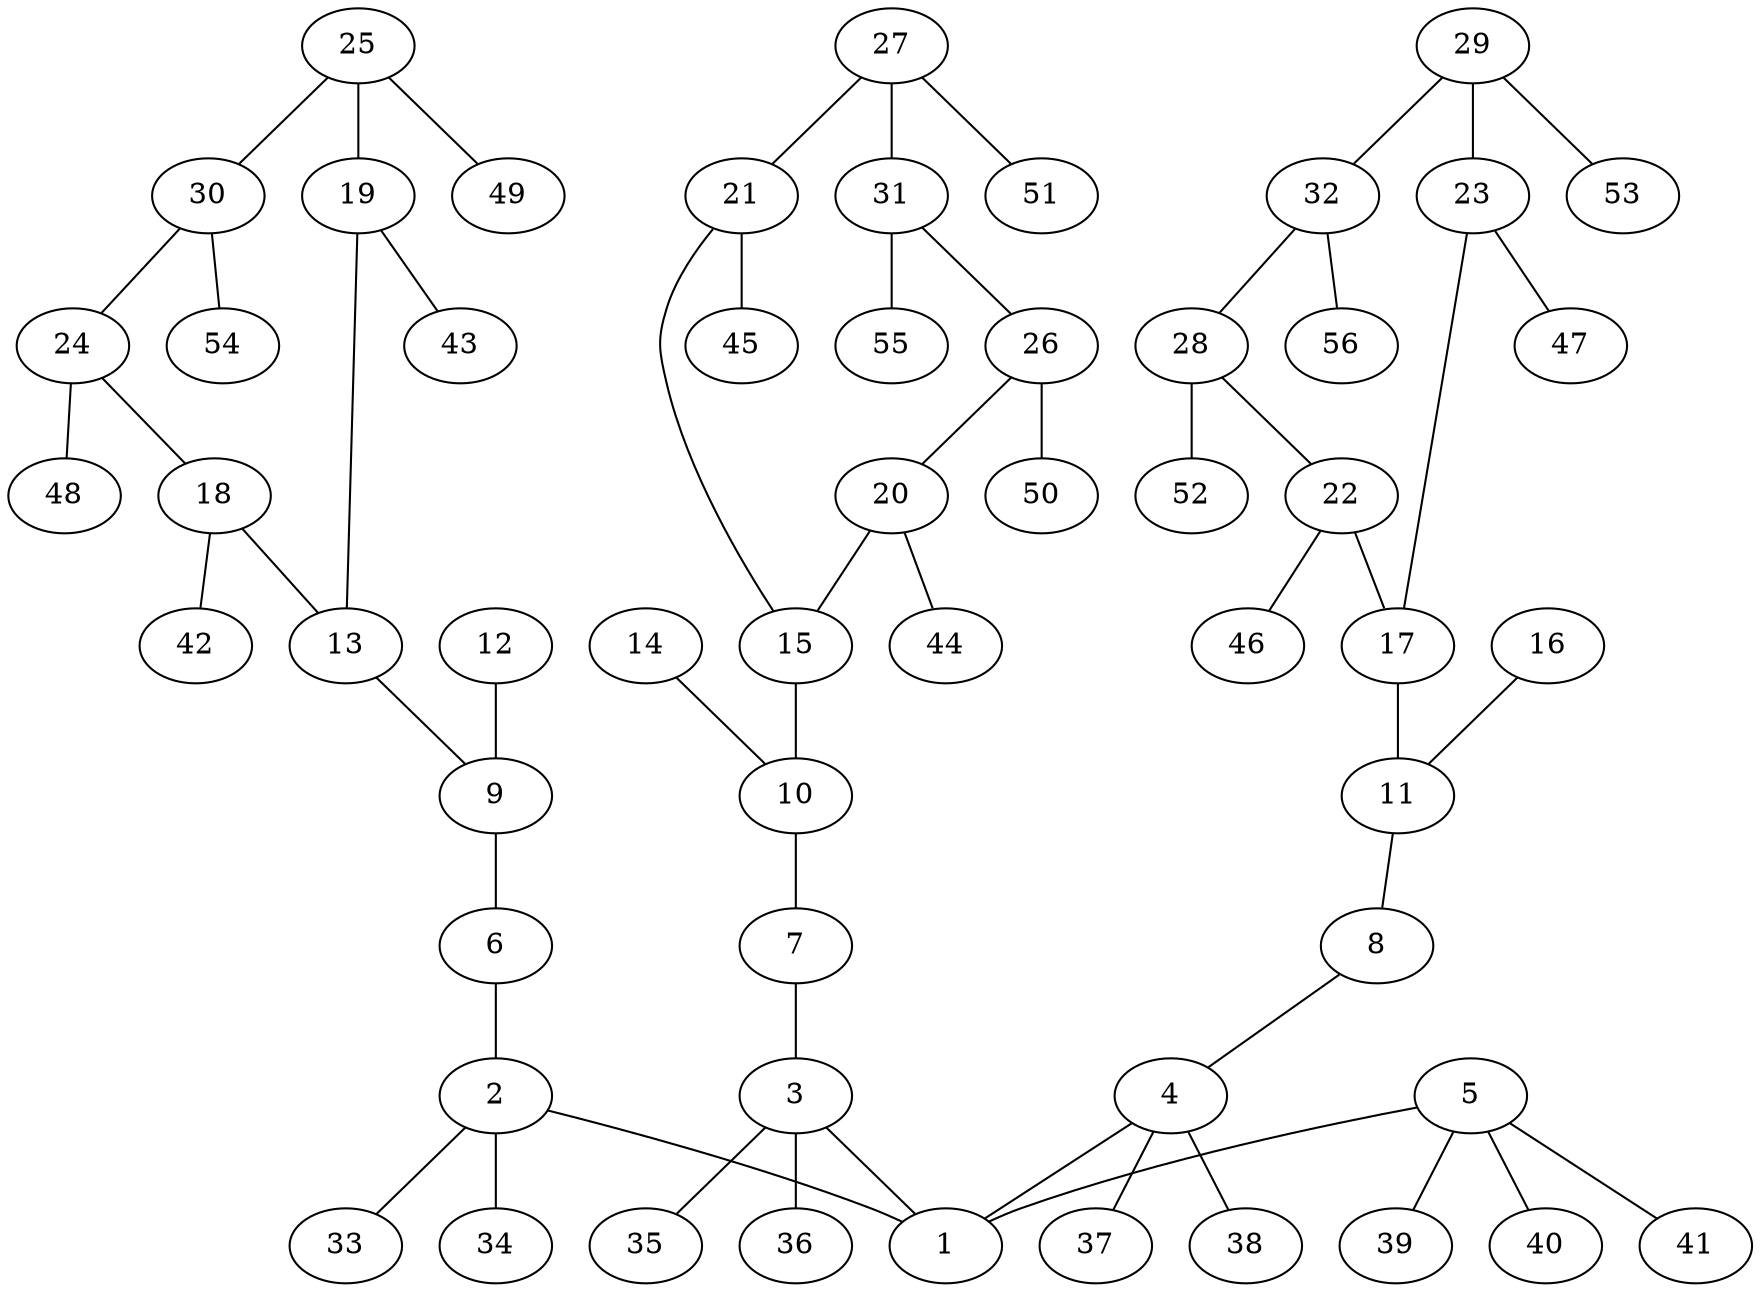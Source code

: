 graph molecule_1004 {
	1	 [chem=C];
	2	 [chem=C];
	2 -- 1	 [valence=1];
	33	 [chem=H];
	2 -- 33	 [valence=1];
	34	 [chem=H];
	2 -- 34	 [valence=1];
	3	 [chem=C];
	3 -- 1	 [valence=1];
	35	 [chem=H];
	3 -- 35	 [valence=1];
	36	 [chem=H];
	3 -- 36	 [valence=1];
	4	 [chem=C];
	4 -- 1	 [valence=1];
	37	 [chem=H];
	4 -- 37	 [valence=1];
	38	 [chem=H];
	4 -- 38	 [valence=1];
	5	 [chem=C];
	5 -- 1	 [valence=1];
	39	 [chem=H];
	5 -- 39	 [valence=1];
	40	 [chem=H];
	5 -- 40	 [valence=1];
	41	 [chem=H];
	5 -- 41	 [valence=1];
	6	 [chem=O];
	6 -- 2	 [valence=1];
	7	 [chem=O];
	7 -- 3	 [valence=1];
	8	 [chem=O];
	8 -- 4	 [valence=1];
	9	 [chem=C];
	9 -- 6	 [valence=1];
	10	 [chem=C];
	10 -- 7	 [valence=1];
	11	 [chem=C];
	11 -- 8	 [valence=1];
	12	 [chem=O];
	12 -- 9	 [valence=2];
	13	 [chem=C];
	13 -- 9	 [valence=1];
	14	 [chem=O];
	14 -- 10	 [valence=2];
	15	 [chem=C];
	15 -- 10	 [valence=1];
	16	 [chem=O];
	16 -- 11	 [valence=2];
	17	 [chem=C];
	17 -- 11	 [valence=1];
	18	 [chem=C];
	18 -- 13	 [valence=2];
	42	 [chem=H];
	18 -- 42	 [valence=1];
	19	 [chem=C];
	19 -- 13	 [valence=1];
	43	 [chem=H];
	19 -- 43	 [valence=1];
	20	 [chem=C];
	20 -- 15	 [valence=2];
	44	 [chem=H];
	20 -- 44	 [valence=1];
	21	 [chem=C];
	21 -- 15	 [valence=1];
	45	 [chem=H];
	21 -- 45	 [valence=1];
	22	 [chem=C];
	22 -- 17	 [valence=2];
	46	 [chem=H];
	22 -- 46	 [valence=1];
	23	 [chem=C];
	23 -- 17	 [valence=1];
	47	 [chem=H];
	23 -- 47	 [valence=1];
	24	 [chem=C];
	24 -- 18	 [valence=1];
	48	 [chem=H];
	24 -- 48	 [valence=1];
	25	 [chem=C];
	25 -- 19	 [valence=2];
	30	 [chem=C];
	25 -- 30	 [valence=1];
	49	 [chem=H];
	25 -- 49	 [valence=1];
	26	 [chem=C];
	26 -- 20	 [valence=1];
	50	 [chem=H];
	26 -- 50	 [valence=1];
	27	 [chem=C];
	27 -- 21	 [valence=2];
	31	 [chem=C];
	27 -- 31	 [valence=1];
	51	 [chem=H];
	27 -- 51	 [valence=1];
	28	 [chem=C];
	28 -- 22	 [valence=1];
	52	 [chem=H];
	28 -- 52	 [valence=1];
	29	 [chem=C];
	29 -- 23	 [valence=2];
	32	 [chem=C];
	29 -- 32	 [valence=1];
	53	 [chem=H];
	29 -- 53	 [valence=1];
	30 -- 24	 [valence=2];
	54	 [chem=H];
	30 -- 54	 [valence=1];
	31 -- 26	 [valence=2];
	55	 [chem=H];
	31 -- 55	 [valence=1];
	32 -- 28	 [valence=2];
	56	 [chem=H];
	32 -- 56	 [valence=1];
}
